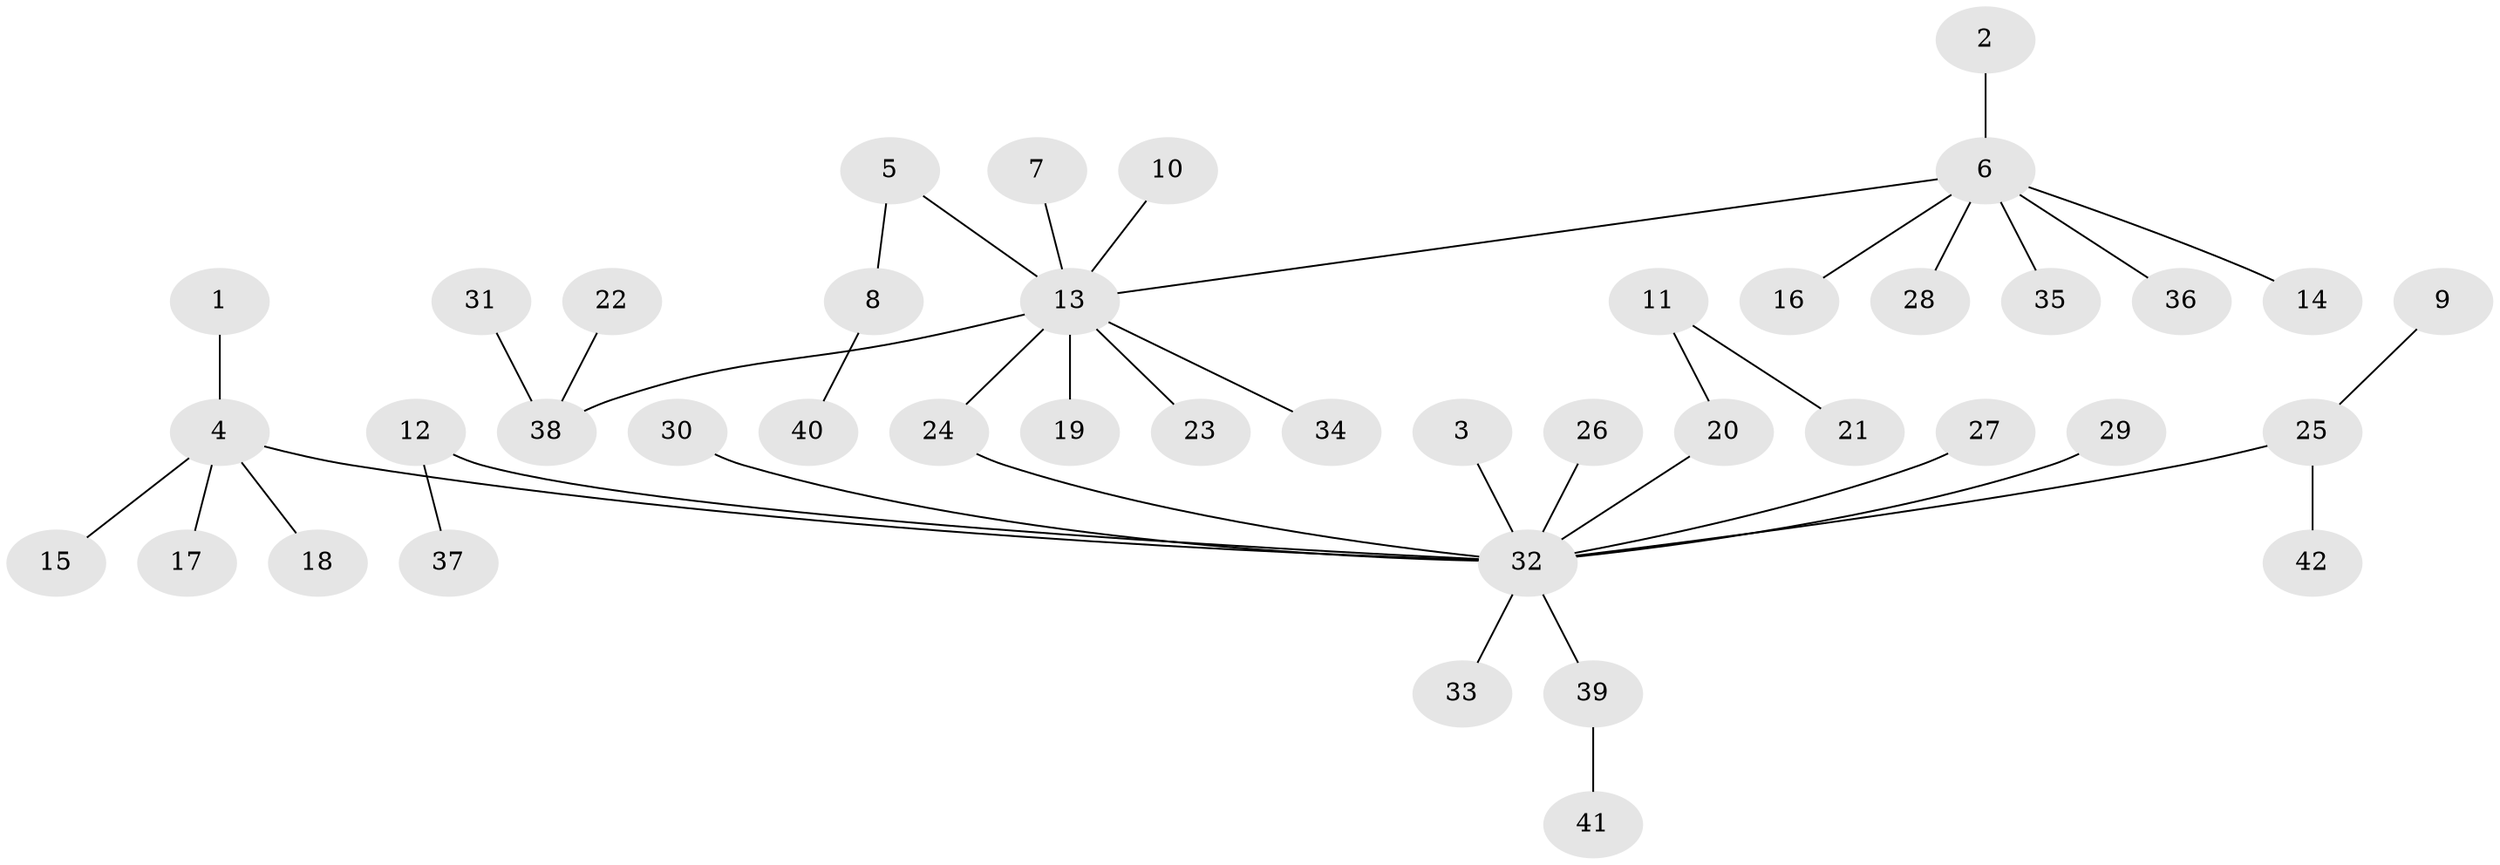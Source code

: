 // original degree distribution, {4: 0.04819277108433735, 11: 0.012048192771084338, 15: 0.012048192771084338, 3: 0.13253012048192772, 8: 0.012048192771084338, 5: 0.012048192771084338, 6: 0.012048192771084338, 1: 0.6265060240963856, 2: 0.13253012048192772}
// Generated by graph-tools (version 1.1) at 2025/01/03/09/25 03:01:49]
// undirected, 42 vertices, 41 edges
graph export_dot {
graph [start="1"]
  node [color=gray90,style=filled];
  1;
  2;
  3;
  4;
  5;
  6;
  7;
  8;
  9;
  10;
  11;
  12;
  13;
  14;
  15;
  16;
  17;
  18;
  19;
  20;
  21;
  22;
  23;
  24;
  25;
  26;
  27;
  28;
  29;
  30;
  31;
  32;
  33;
  34;
  35;
  36;
  37;
  38;
  39;
  40;
  41;
  42;
  1 -- 4 [weight=1.0];
  2 -- 6 [weight=1.0];
  3 -- 32 [weight=1.0];
  4 -- 15 [weight=1.0];
  4 -- 17 [weight=1.0];
  4 -- 18 [weight=1.0];
  4 -- 32 [weight=1.0];
  5 -- 8 [weight=1.0];
  5 -- 13 [weight=1.0];
  6 -- 13 [weight=1.0];
  6 -- 14 [weight=1.0];
  6 -- 16 [weight=1.0];
  6 -- 28 [weight=1.0];
  6 -- 35 [weight=1.0];
  6 -- 36 [weight=1.0];
  7 -- 13 [weight=1.0];
  8 -- 40 [weight=1.0];
  9 -- 25 [weight=1.0];
  10 -- 13 [weight=1.0];
  11 -- 20 [weight=1.0];
  11 -- 21 [weight=1.0];
  12 -- 32 [weight=1.0];
  12 -- 37 [weight=1.0];
  13 -- 19 [weight=1.0];
  13 -- 23 [weight=1.0];
  13 -- 24 [weight=1.0];
  13 -- 34 [weight=1.0];
  13 -- 38 [weight=1.0];
  20 -- 32 [weight=1.0];
  22 -- 38 [weight=1.0];
  24 -- 32 [weight=1.0];
  25 -- 32 [weight=1.0];
  25 -- 42 [weight=1.0];
  26 -- 32 [weight=1.0];
  27 -- 32 [weight=1.0];
  29 -- 32 [weight=1.0];
  30 -- 32 [weight=1.0];
  31 -- 38 [weight=1.0];
  32 -- 33 [weight=1.0];
  32 -- 39 [weight=1.0];
  39 -- 41 [weight=1.0];
}

